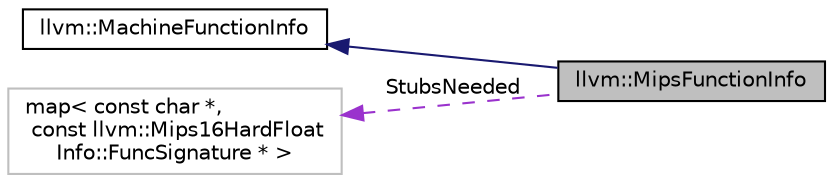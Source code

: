 digraph "llvm::MipsFunctionInfo"
{
 // LATEX_PDF_SIZE
  bgcolor="transparent";
  edge [fontname="Helvetica",fontsize="10",labelfontname="Helvetica",labelfontsize="10"];
  node [fontname="Helvetica",fontsize="10",shape=record];
  rankdir="LR";
  Node1 [label="llvm::MipsFunctionInfo",height=0.2,width=0.4,color="black", fillcolor="grey75", style="filled", fontcolor="black",tooltip="MipsFunctionInfo - This class is derived from MachineFunction private Mips target-specific informatio..."];
  Node2 -> Node1 [dir="back",color="midnightblue",fontsize="10",style="solid",fontname="Helvetica"];
  Node2 [label="llvm::MachineFunctionInfo",height=0.2,width=0.4,color="black",URL="$structllvm_1_1MachineFunctionInfo.html",tooltip="MachineFunctionInfo - This class can be derived from and used by targets to hold private target-speci..."];
  Node3 -> Node1 [dir="back",color="darkorchid3",fontsize="10",style="dashed",label=" StubsNeeded" ,fontname="Helvetica"];
  Node3 [label="map\< const char *,\l const llvm::Mips16HardFloat\lInfo::FuncSignature * \>",height=0.2,width=0.4,color="grey75",tooltip=" "];
}
